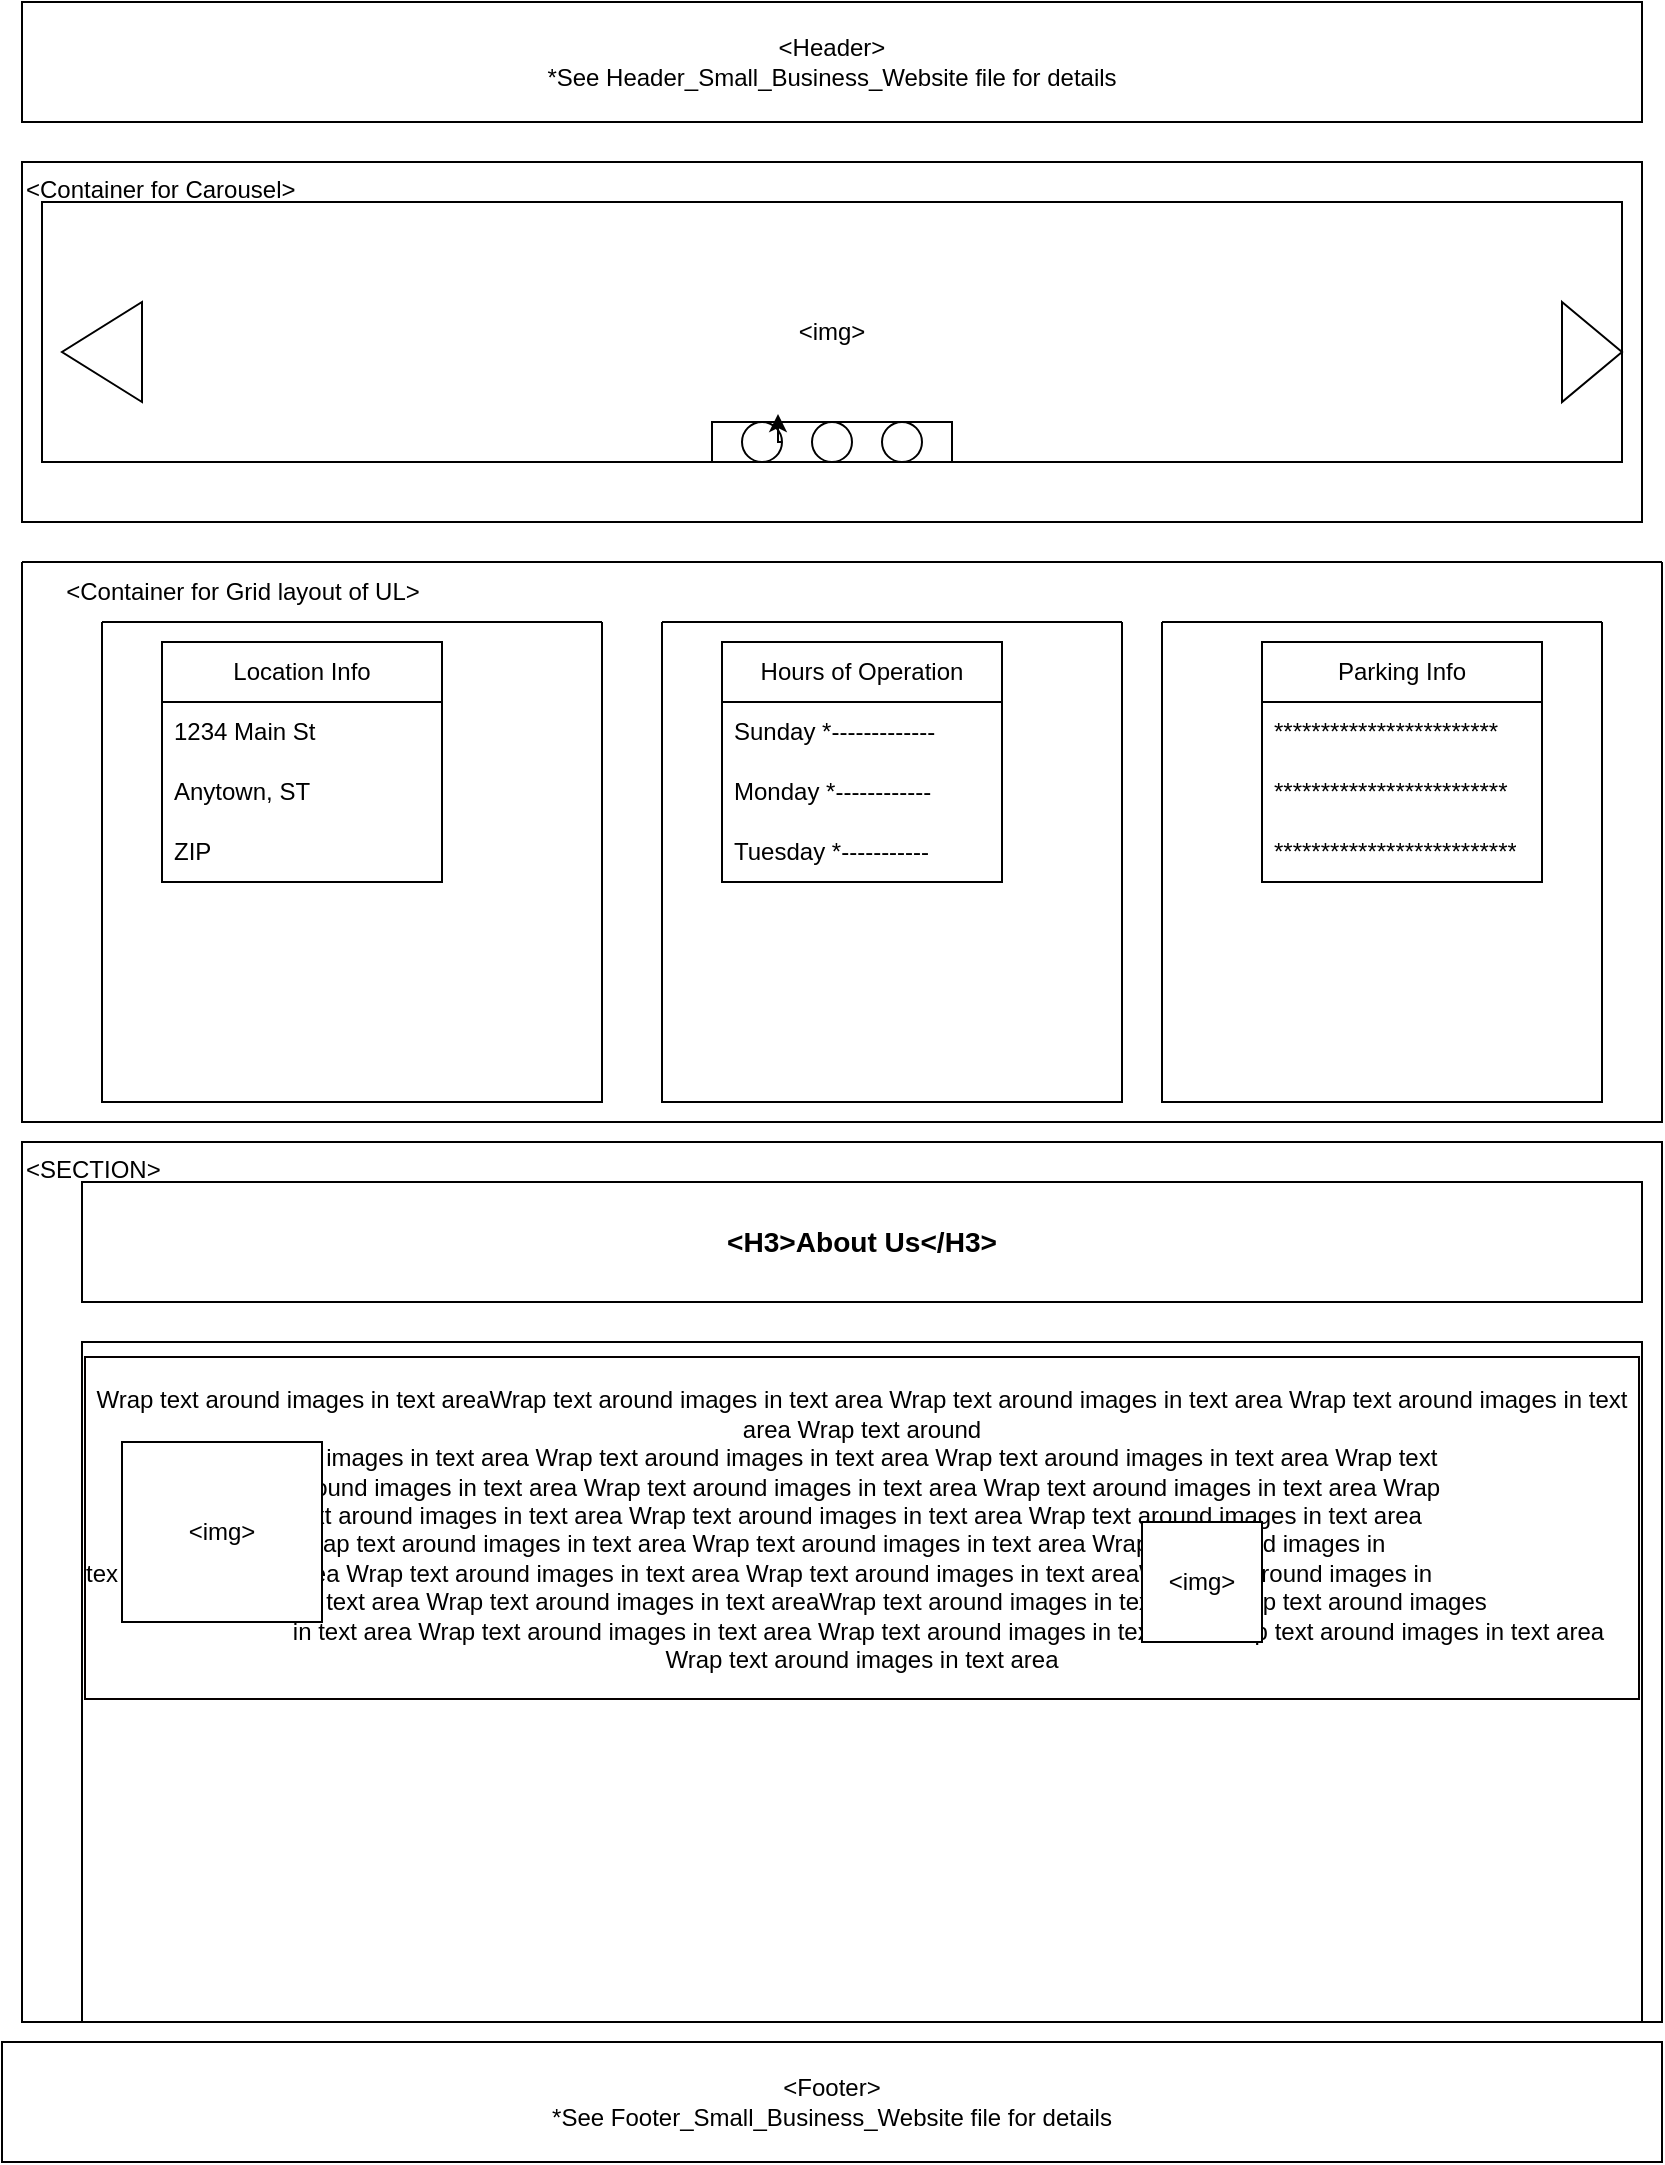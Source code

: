 <mxfile version="21.5.2" type="device">
  <diagram name="Page-1" id="nLPyRzddt6JSpyD-Bg-M">
    <mxGraphModel dx="1114" dy="616" grid="1" gridSize="10" guides="1" tooltips="1" connect="1" arrows="1" fold="1" page="1" pageScale="1" pageWidth="850" pageHeight="1100" math="0" shadow="0">
      <root>
        <mxCell id="0" />
        <mxCell id="1" parent="0" />
        <mxCell id="44in43I2ko1-DzKF0JED-1" value="&amp;lt;Header&amp;gt;&lt;br&gt;*See Header_Small_Business_Website file for details" style="rounded=0;whiteSpace=wrap;html=1;" vertex="1" parent="1">
          <mxGeometry x="20" y="10" width="810" height="60" as="geometry" />
        </mxCell>
        <mxCell id="44in43I2ko1-DzKF0JED-2" value="&amp;lt;Footer&amp;gt;&lt;br&gt;*See Footer_Small_Business_Website file for details" style="rounded=0;whiteSpace=wrap;html=1;" vertex="1" parent="1">
          <mxGeometry x="10" y="1030" width="830" height="60" as="geometry" />
        </mxCell>
        <mxCell id="44in43I2ko1-DzKF0JED-4" value="Location Info" style="swimlane;fontStyle=0;childLayout=stackLayout;horizontal=1;startSize=30;horizontalStack=0;resizeParent=1;resizeParentMax=0;resizeLast=0;collapsible=1;marginBottom=0;whiteSpace=wrap;html=1;" vertex="1" parent="1">
          <mxGeometry x="90" y="330" width="140" height="120" as="geometry" />
        </mxCell>
        <mxCell id="44in43I2ko1-DzKF0JED-5" value="1234 Main St" style="text;strokeColor=none;fillColor=none;align=left;verticalAlign=middle;spacingLeft=4;spacingRight=4;overflow=hidden;points=[[0,0.5],[1,0.5]];portConstraint=eastwest;rotatable=0;whiteSpace=wrap;html=1;" vertex="1" parent="44in43I2ko1-DzKF0JED-4">
          <mxGeometry y="30" width="140" height="30" as="geometry" />
        </mxCell>
        <mxCell id="44in43I2ko1-DzKF0JED-6" value="Anytown, ST" style="text;strokeColor=none;fillColor=none;align=left;verticalAlign=middle;spacingLeft=4;spacingRight=4;overflow=hidden;points=[[0,0.5],[1,0.5]];portConstraint=eastwest;rotatable=0;whiteSpace=wrap;html=1;" vertex="1" parent="44in43I2ko1-DzKF0JED-4">
          <mxGeometry y="60" width="140" height="30" as="geometry" />
        </mxCell>
        <mxCell id="44in43I2ko1-DzKF0JED-7" value="ZIP" style="text;strokeColor=none;fillColor=none;align=left;verticalAlign=middle;spacingLeft=4;spacingRight=4;overflow=hidden;points=[[0,0.5],[1,0.5]];portConstraint=eastwest;rotatable=0;whiteSpace=wrap;html=1;" vertex="1" parent="44in43I2ko1-DzKF0JED-4">
          <mxGeometry y="90" width="140" height="30" as="geometry" />
        </mxCell>
        <mxCell id="44in43I2ko1-DzKF0JED-12" value="&amp;lt;SECTION&amp;gt;" style="rounded=0;whiteSpace=wrap;html=1;align=left;verticalAlign=top;" vertex="1" parent="1">
          <mxGeometry x="20" y="580" width="820" height="440" as="geometry" />
        </mxCell>
        <mxCell id="44in43I2ko1-DzKF0JED-13" value="&lt;h3&gt;&amp;lt;H3&amp;gt;About Us&amp;lt;/H3&amp;gt;&lt;/h3&gt;" style="rounded=0;whiteSpace=wrap;html=1;" vertex="1" parent="1">
          <mxGeometry x="50" y="600" width="780" height="60" as="geometry" />
        </mxCell>
        <mxCell id="44in43I2ko1-DzKF0JED-15" value="&lt;div style=&quot;&quot;&gt;&lt;br&gt;&lt;/div&gt;&lt;div style=&quot;&quot;&gt;Wrap text around images in text areaWrap text around images in text area Wrap text around images in text area Wrap text around images in text area Wrap text around&lt;br&gt;&lt;/div&gt;&lt;div style=&quot;text-align: left;&quot;&gt;&lt;span style=&quot;&quot;&gt;&lt;span style=&quot;white-space: pre;&quot;&gt;&lt;span style=&quot;white-space: pre;&quot;&gt;&#x9;&lt;/span&gt;  &amp;nbsp;&lt;/span&gt;&lt;/span&gt;&lt;span style=&quot;&quot;&gt;&lt;span style=&quot;white-space: pre;&quot;&gt;&amp;nbsp;&amp;nbsp;&amp;nbsp;&amp;nbsp;&lt;/span&gt;&lt;/span&gt;&lt;span style=&quot;&quot;&gt;&lt;span style=&quot;white-space: pre;&quot;&gt;&amp;nbsp;&amp;nbsp;&amp;nbsp;&amp;nbsp;&lt;/span&gt;&lt;/span&gt;&lt;span style=&quot;&quot;&gt;&lt;span style=&quot;white-space: pre;&quot;&gt;&amp;nbsp;&amp;nbsp;&amp;nbsp;&amp;nbsp;&lt;/span&gt;&lt;/span&gt;&lt;span style=&quot;&quot;&gt;&lt;span style=&quot;white-space: pre;&quot;&gt;&amp;nbsp;&amp;nbsp;&amp;nbsp;&amp;nbsp;&lt;/span&gt;&lt;/span&gt;&lt;span style=&quot;&quot;&gt;&lt;span style=&quot;white-space: pre;&quot;&gt;&amp;nbsp;&amp;nbsp;&amp;nbsp;&amp;nbsp;&lt;/span&gt;&lt;/span&gt;&lt;span style=&quot;&quot;&gt;&lt;span style=&quot;white-space: pre;&quot;&gt;&amp;nbsp;&amp;nbsp;&amp;nbsp;&amp;nbsp;&lt;/span&gt;&lt;/span&gt;&amp;nbsp;images in text area Wrap text around images in text area Wrap text around images in text area Wrap text &lt;span style=&quot;&quot;&gt;&lt;span style=&quot;white-space: pre;&quot;&gt;&amp;nbsp;&amp;nbsp;&amp;nbsp;&amp;nbsp;&lt;/span&gt;&lt;/span&gt;&lt;span style=&quot;&quot;&gt;&lt;span style=&quot;white-space: pre;&quot;&gt;&amp;nbsp;&amp;nbsp;&amp;nbsp;&amp;nbsp; &lt;/span&gt;&lt;/span&gt;&lt;span style=&quot;&quot;&gt;&lt;span style=&quot;white-space: pre;&quot;&gt;&amp;nbsp;&amp;nbsp;&amp;nbsp;&amp;nbsp;&lt;/span&gt;&lt;/span&gt;&lt;span style=&quot;&quot;&gt;&lt;span style=&quot;white-space: pre;&quot;&gt;&amp;nbsp;&amp;nbsp;&amp;nbsp;&amp;nbsp;&lt;/span&gt;&lt;/span&gt;&lt;span style=&quot;&quot;&gt;&lt;span style=&quot;white-space: pre;&quot;&gt;&amp;nbsp;&amp;nbsp;&amp;nbsp;&amp;nbsp;&lt;/span&gt;&lt;/span&gt;&lt;span style=&quot;&quot;&gt;&lt;span style=&quot;white-space: pre;&quot;&gt;&amp;nbsp;&amp;nbsp;&amp;nbsp;&amp;nbsp;&lt;/span&gt;&lt;/span&gt;&lt;span style=&quot;&quot;&gt;&lt;span style=&quot;white-space: pre;&quot;&gt;&amp;nbsp;&amp;nbsp;&amp;nbsp;&amp;nbsp;&lt;/span&gt;&lt;/span&gt;&amp;nbsp; around images in text area Wrap text around images in text area Wrap text around images in text area Wrap &lt;span style=&quot;&quot;&gt;&lt;span style=&quot;white-space: pre;&quot;&gt;&amp;nbsp;&amp;nbsp;&amp;nbsp;&amp;nbsp;&lt;/span&gt;&lt;/span&gt;&lt;span style=&quot;&quot;&gt;&lt;span style=&quot;white-space: pre;&quot;&gt;&amp;nbsp;&amp;nbsp;&amp;nbsp;&amp;nbsp;&lt;/span&gt;&lt;/span&gt;&lt;span style=&quot;&quot;&gt;&lt;span style=&quot;white-space: pre;&quot;&gt;&amp;nbsp;&lt;/span&gt;&lt;/span&gt;&lt;span style=&quot;&quot;&gt;&lt;span style=&quot;white-space: pre;&quot;&gt;&amp;nbsp;      &amp;nbsp;&amp;nbsp;&amp;nbsp;&lt;/span&gt;&lt;/span&gt;&lt;span style=&quot;&quot;&gt;&lt;span style=&quot;white-space: pre;&quot;&gt;&amp;nbsp;&amp;nbsp;&amp;nbsp;&amp;nbsp;&lt;/span&gt;&lt;/span&gt;&lt;span style=&quot;&quot;&gt;&lt;span style=&quot;white-space: pre;&quot;&gt;&amp;nbsp;&amp;nbsp;&amp;nbsp;&amp;nbsp;&lt;/span&gt;&lt;/span&gt;&lt;span style=&quot;&quot;&gt;&lt;span style=&quot;white-space: pre;&quot;&gt;&amp;nbsp;&amp;nbsp;&amp;nbsp;&amp;nbsp;&lt;/span&gt;&lt;/span&gt;text around images in text area Wrap text around images in text area Wrap text around images in text area &lt;span style=&quot;&quot;&gt;&lt;span style=&quot;white-space: pre;&quot;&gt;&amp;nbsp;&amp;nbsp;&amp;nbsp;&amp;nbsp;&lt;/span&gt;&lt;/span&gt;&lt;span style=&quot;&quot;&gt;&lt;span style=&quot;white-space: pre;&quot;&gt;&amp;nbsp;&amp;nbsp;&amp;nbsp;&amp;nbsp;&lt;/span&gt;&lt;/span&gt;&lt;span style=&quot;&quot;&gt;&lt;span style=&quot;white-space: pre;&quot;&gt;&amp;nbsp;&amp;nbsp;&lt;/span&gt;&lt;/span&gt;&lt;span style=&quot;&quot;&gt;&lt;span style=&quot;white-space: pre;&quot;&gt;&amp;nbsp;&amp;nbsp;&amp;nbsp;&amp;nbsp;&lt;/span&gt;&lt;/span&gt;&lt;span style=&quot;&quot;&gt;&lt;span style=&quot;white-space: pre;&quot;&gt;&amp;nbsp;&amp;nbsp;&amp;nbsp;     &amp;nbsp;&lt;/span&gt;&lt;/span&gt;&lt;span style=&quot;&quot;&gt;&lt;span style=&quot;white-space: pre;&quot;&gt;&amp;nbsp;&amp;nbsp;&amp;nbsp;&amp;nbsp;&lt;/span&gt;&lt;/span&gt;&lt;span style=&quot;&quot;&gt;&lt;span style=&quot;white-space: pre;&quot;&gt;&amp;nbsp;&amp;nbsp;&amp;nbsp;&amp;nbsp;&lt;/span&gt;&lt;/span&gt;Wrap text around images in text area Wrap text around images in text area Wrap text around images in tex&amp;nbsp;&amp;nbsp;&lt;span style=&quot;&quot;&gt;&lt;span style=&quot;white-space: pre;&quot;&gt;&amp;nbsp;&amp;nbsp;&amp;nbsp;&amp;nbsp;&lt;/span&gt;&lt;/span&gt;&lt;span style=&quot;&quot;&gt;&lt;span style=&quot;white-space: pre;&quot;&gt;&amp;nbsp;&amp;nbsp;&amp;nbsp;&amp;nbsp;&lt;/span&gt;&lt;/span&gt;&lt;span style=&quot;&quot;&gt;&lt;span style=&quot;white-space: pre;&quot;&gt;&amp;nbsp;&amp;nbsp;&amp;nbsp;&amp;nbsp;&lt;/span&gt;&lt;/span&gt;&lt;span style=&quot;&quot;&gt;&lt;span style=&quot;white-space: pre;&quot;&gt;&amp;nbsp;&amp;nbsp;&amp;nbsp;&amp;nbsp;    &lt;/span&gt;&lt;/span&gt;&lt;span style=&quot;&quot;&gt;&lt;span style=&quot;white-space: pre;&quot;&gt;&amp;nbsp;&amp;nbsp;&amp;nbsp;&amp;nbsp;&lt;/span&gt;&lt;/span&gt;area Wrap text around images in text area Wrap text around images in text areaWrap text around images in &lt;span style=&quot;&quot;&gt;&lt;span style=&quot;white-space: pre;&quot;&gt;&amp;nbsp;&amp;nbsp;&amp;nbsp;&amp;nbsp;&lt;/span&gt;&lt;/span&gt;&lt;span style=&quot;&quot;&gt;&lt;span style=&quot;white-space: pre;&quot;&gt;&amp;nbsp;&amp;nbsp;&amp;nbsp;&amp;nbsp;&lt;/span&gt;&lt;/span&gt;&lt;span style=&quot;&quot;&gt;&lt;span style=&quot;white-space: pre;&quot;&gt;&amp;nbsp;&amp;nbsp;&amp;nbsp;&amp;nbsp;&lt;/span&gt;&lt;/span&gt;&lt;span style=&quot;&quot;&gt;&lt;span style=&quot;white-space: pre;&quot;&gt;&amp;nbsp;&amp;nbsp;&amp;nbsp;&amp;nbsp;&lt;/span&gt;&lt;/span&gt;&lt;span style=&quot;&quot;&gt;&lt;span style=&quot;white-space: pre;&quot;&gt;&amp;nbsp;&amp;nbsp;&amp;nbsp;&amp;nbsp;&lt;/span&gt;&lt;/span&gt;&lt;span style=&quot;&quot;&gt;&lt;span style=&quot;white-space: pre;&quot;&gt;&amp;nbsp;&amp;nbsp;&amp;nbsp;&amp;nbsp;&lt;/span&gt;&lt;/span&gt;&lt;span style=&quot;&quot;&gt;&lt;span style=&quot;white-space: pre;&quot;&gt;&amp;nbsp;&amp;nbsp;&amp;nbsp;&amp;nbsp;        &lt;/span&gt;&lt;/span&gt;text area Wrap text around images in text areaWrap text around images in text area Wrap text around images &lt;span style=&quot;&quot;&gt;&lt;span style=&quot;white-space: pre;&quot;&gt;&amp;nbsp;&amp;nbsp;&amp;nbsp;&amp;nbsp;&lt;/span&gt;&lt;/span&gt;&lt;span style=&quot;&quot;&gt;&lt;span style=&quot;white-space: pre;&quot;&gt;&amp;nbsp;&amp;nbsp;&amp;nbsp;&amp;nbsp;&lt;/span&gt;&lt;/span&gt;&lt;span style=&quot;&quot;&gt;&lt;span style=&quot;white-space: pre;&quot;&gt;&amp;nbsp;&amp;nbsp;&amp;nbsp;&amp;nbsp;&lt;/span&gt;&lt;/span&gt;&lt;span style=&quot;&quot;&gt;&lt;span style=&quot;white-space: pre;&quot;&gt;&amp;nbsp;&amp;nbsp;&amp;nbsp;&amp;nbsp;&lt;/span&gt;&lt;/span&gt;&lt;span style=&quot;&quot;&gt;&lt;span style=&quot;white-space: pre;&quot;&gt;&amp;nbsp;&amp;nbsp;&amp;nbsp;&amp;nbsp;&lt;/span&gt;&lt;/span&gt;&lt;span style=&quot;&quot;&gt;&lt;span style=&quot;white-space: pre;&quot;&gt;&amp;nbsp;&amp;nbsp;&amp;nbsp;&amp;nbsp;&lt;/span&gt;&lt;/span&gt;&amp;nbsp; &amp;nbsp; &amp;nbsp; &amp;nbsp;in text area Wrap text around images in text area Wrap text around images in text areaWrap text around images in text area&amp;nbsp;&lt;br&gt;&lt;/div&gt;Wrap text around images in text area&lt;p&gt;&lt;/p&gt;" style="rounded=0;whiteSpace=wrap;html=1;align=center;labelBackgroundColor=default;labelBorderColor=#050000;verticalAlign=top;" vertex="1" parent="1">
          <mxGeometry x="50" y="680" width="780" height="340" as="geometry" />
        </mxCell>
        <mxCell id="44in43I2ko1-DzKF0JED-24" value="&amp;lt;img&amp;gt;" style="rounded=0;whiteSpace=wrap;html=1;" vertex="1" parent="1">
          <mxGeometry x="70" y="730" width="100" height="90" as="geometry" />
        </mxCell>
        <mxCell id="44in43I2ko1-DzKF0JED-25" value="&amp;lt;img&amp;gt;" style="whiteSpace=wrap;html=1;aspect=fixed;" vertex="1" parent="1">
          <mxGeometry x="580" y="770" width="60" height="60" as="geometry" />
        </mxCell>
        <mxCell id="44in43I2ko1-DzKF0JED-26" value="&amp;lt;Container for Carousel&amp;gt;" style="rounded=0;whiteSpace=wrap;html=1;verticalAlign=top;align=left;" vertex="1" parent="1">
          <mxGeometry x="20" y="90" width="810" height="180" as="geometry" />
        </mxCell>
        <mxCell id="44in43I2ko1-DzKF0JED-28" value="&amp;lt;img&amp;gt;" style="rounded=0;whiteSpace=wrap;html=1;" vertex="1" parent="1">
          <mxGeometry x="30" y="110" width="790" height="130" as="geometry" />
        </mxCell>
        <mxCell id="44in43I2ko1-DzKF0JED-29" value="" style="triangle;whiteSpace=wrap;html=1;" vertex="1" parent="1">
          <mxGeometry x="790" y="160" width="30" height="50" as="geometry" />
        </mxCell>
        <mxCell id="44in43I2ko1-DzKF0JED-31" value="" style="triangle;whiteSpace=wrap;html=1;rotation=0;direction=west;" vertex="1" parent="1">
          <mxGeometry x="40" y="160" width="40" height="50" as="geometry" />
        </mxCell>
        <mxCell id="44in43I2ko1-DzKF0JED-32" value="" style="rounded=0;whiteSpace=wrap;html=1;" vertex="1" parent="1">
          <mxGeometry x="365" y="220" width="120" height="20" as="geometry" />
        </mxCell>
        <mxCell id="44in43I2ko1-DzKF0JED-33" value="" style="ellipse;whiteSpace=wrap;html=1;aspect=fixed;" vertex="1" parent="1">
          <mxGeometry x="380" y="220" width="20" height="20" as="geometry" />
        </mxCell>
        <mxCell id="44in43I2ko1-DzKF0JED-35" style="edgeStyle=orthogonalEdgeStyle;rounded=0;orthogonalLoop=1;jettySize=auto;html=1;exitX=1;exitY=0.5;exitDx=0;exitDy=0;entryX=0.9;entryY=-0.2;entryDx=0;entryDy=0;entryPerimeter=0;" edge="1" parent="1" source="44in43I2ko1-DzKF0JED-33" target="44in43I2ko1-DzKF0JED-33">
          <mxGeometry relative="1" as="geometry" />
        </mxCell>
        <mxCell id="44in43I2ko1-DzKF0JED-36" value="" style="ellipse;whiteSpace=wrap;html=1;aspect=fixed;" vertex="1" parent="1">
          <mxGeometry x="415" y="220" width="20" height="20" as="geometry" />
        </mxCell>
        <mxCell id="44in43I2ko1-DzKF0JED-37" value="" style="ellipse;whiteSpace=wrap;html=1;aspect=fixed;" vertex="1" parent="1">
          <mxGeometry x="450" y="220" width="20" height="20" as="geometry" />
        </mxCell>
        <mxCell id="44in43I2ko1-DzKF0JED-38" value="" style="swimlane;startSize=0;" vertex="1" parent="1">
          <mxGeometry x="20" y="290" width="820" height="280" as="geometry" />
        </mxCell>
        <mxCell id="44in43I2ko1-DzKF0JED-43" value="&amp;lt;Container for Grid layout of UL&amp;gt;" style="text;html=1;align=center;verticalAlign=middle;resizable=0;points=[];autosize=1;strokeColor=none;fillColor=none;" vertex="1" parent="44in43I2ko1-DzKF0JED-38">
          <mxGeometry x="10" width="200" height="30" as="geometry" />
        </mxCell>
        <mxCell id="44in43I2ko1-DzKF0JED-45" value="" style="swimlane;startSize=0;" vertex="1" parent="44in43I2ko1-DzKF0JED-38">
          <mxGeometry x="40" y="30" width="250" height="240" as="geometry" />
        </mxCell>
        <mxCell id="44in43I2ko1-DzKF0JED-46" value="" style="swimlane;startSize=0;" vertex="1" parent="44in43I2ko1-DzKF0JED-38">
          <mxGeometry x="320" y="30" width="230" height="240" as="geometry" />
        </mxCell>
        <mxCell id="44in43I2ko1-DzKF0JED-39" value="Hours of Operation" style="swimlane;fontStyle=0;childLayout=stackLayout;horizontal=1;startSize=30;horizontalStack=0;resizeParent=1;resizeParentMax=0;resizeLast=0;collapsible=1;marginBottom=0;whiteSpace=wrap;html=1;" vertex="1" parent="44in43I2ko1-DzKF0JED-46">
          <mxGeometry x="30" y="10" width="140" height="120" as="geometry" />
        </mxCell>
        <mxCell id="44in43I2ko1-DzKF0JED-40" value="Sunday *-------------" style="text;strokeColor=none;fillColor=none;align=left;verticalAlign=middle;spacingLeft=4;spacingRight=4;overflow=hidden;points=[[0,0.5],[1,0.5]];portConstraint=eastwest;rotatable=0;whiteSpace=wrap;html=1;" vertex="1" parent="44in43I2ko1-DzKF0JED-39">
          <mxGeometry y="30" width="140" height="30" as="geometry" />
        </mxCell>
        <mxCell id="44in43I2ko1-DzKF0JED-41" value="Monday *------------" style="text;strokeColor=none;fillColor=none;align=left;verticalAlign=middle;spacingLeft=4;spacingRight=4;overflow=hidden;points=[[0,0.5],[1,0.5]];portConstraint=eastwest;rotatable=0;whiteSpace=wrap;html=1;" vertex="1" parent="44in43I2ko1-DzKF0JED-39">
          <mxGeometry y="60" width="140" height="30" as="geometry" />
        </mxCell>
        <mxCell id="44in43I2ko1-DzKF0JED-42" value="Tuesday *-----------" style="text;strokeColor=none;fillColor=none;align=left;verticalAlign=middle;spacingLeft=4;spacingRight=4;overflow=hidden;points=[[0,0.5],[1,0.5]];portConstraint=eastwest;rotatable=0;whiteSpace=wrap;html=1;" vertex="1" parent="44in43I2ko1-DzKF0JED-39">
          <mxGeometry y="90" width="140" height="30" as="geometry" />
        </mxCell>
        <mxCell id="44in43I2ko1-DzKF0JED-47" value="" style="swimlane;startSize=0;" vertex="1" parent="44in43I2ko1-DzKF0JED-38">
          <mxGeometry x="570" y="30" width="220" height="240" as="geometry" />
        </mxCell>
        <mxCell id="44in43I2ko1-DzKF0JED-8" value="Parking Info" style="swimlane;fontStyle=0;childLayout=stackLayout;horizontal=1;startSize=30;horizontalStack=0;resizeParent=1;resizeParentMax=0;resizeLast=0;collapsible=1;marginBottom=0;whiteSpace=wrap;html=1;" vertex="1" parent="44in43I2ko1-DzKF0JED-47">
          <mxGeometry x="50" y="10" width="140" height="120" as="geometry" />
        </mxCell>
        <mxCell id="44in43I2ko1-DzKF0JED-9" value="************************" style="text;strokeColor=none;fillColor=none;align=left;verticalAlign=middle;spacingLeft=4;spacingRight=4;overflow=hidden;points=[[0,0.5],[1,0.5]];portConstraint=eastwest;rotatable=0;whiteSpace=wrap;html=1;" vertex="1" parent="44in43I2ko1-DzKF0JED-8">
          <mxGeometry y="30" width="140" height="30" as="geometry" />
        </mxCell>
        <mxCell id="44in43I2ko1-DzKF0JED-10" value="*************************" style="text;strokeColor=none;fillColor=none;align=left;verticalAlign=middle;spacingLeft=4;spacingRight=4;overflow=hidden;points=[[0,0.5],[1,0.5]];portConstraint=eastwest;rotatable=0;whiteSpace=wrap;html=1;" vertex="1" parent="44in43I2ko1-DzKF0JED-8">
          <mxGeometry y="60" width="140" height="30" as="geometry" />
        </mxCell>
        <mxCell id="44in43I2ko1-DzKF0JED-11" value="**************************" style="text;strokeColor=none;fillColor=none;align=left;verticalAlign=middle;spacingLeft=4;spacingRight=4;overflow=hidden;points=[[0,0.5],[1,0.5]];portConstraint=eastwest;rotatable=0;whiteSpace=wrap;html=1;" vertex="1" parent="44in43I2ko1-DzKF0JED-8">
          <mxGeometry y="90" width="140" height="30" as="geometry" />
        </mxCell>
      </root>
    </mxGraphModel>
  </diagram>
</mxfile>
